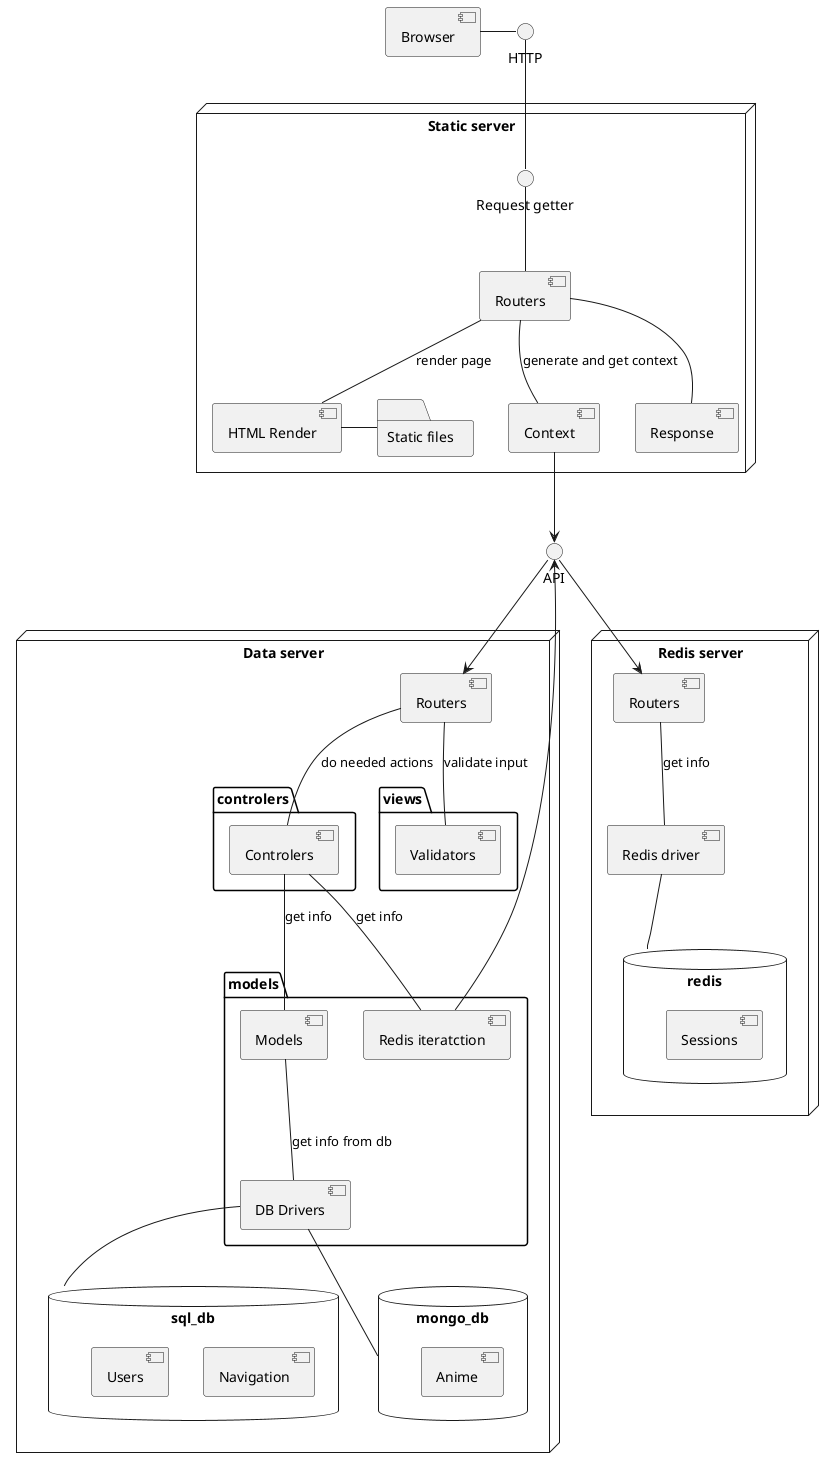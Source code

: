 @startuml component

[Browser]

() API

node "Static server" {
    [Routers] as static_routers
    [Context]
    [Response]
    [HTML Render]
    folder "Static files" as static_files

    () "Request getter" as request_getter

    request_getter -down- static_routers
    static_routers -down- [Context] : generate and get context
    static_routers -down- [Response]
    static_routers -down- [HTML Render] : render page
    [HTML Render] -right- static_files

    [Context] -down-> API
}

node "Data server" {
    package models {
        [DB Drivers]
        [Models]
        [Redis iteratction]
    }

    package controlers {
        [Controlers]
    }

    package views {
        [Validators]
    }

    [Routers] as data_routers

    data_routers -down- [Validators] : validate input
    data_routers -down- [Controlers] : do needed actions
    [Controlers] -down- [Models] : get info
    [Controlers] -down- [Redis iteratction] : get info
    [Models] -down- [DB Drivers] : get info from db
    [DB Drivers] -down- sql_db
    [DB Drivers] -down- mongo_db
    [Redis iteratction] -up-> API
}

node "Redis server" {
    [Routers] as redis_routers
    [Redis driver]

    redis_routers -down- [Redis driver] : get info
    [Redis driver] -down- redis
}

database "SQL" as sql_db {
    [Navigation]
    [Users]
}

database "MongoDB" as mongo_db {
    [Anime]
}

database "Redis" as redis {
    [Sessions]
}


Browser -right- HTTP
HTTP -down- request_getter

API -down-> data_routers
API -down-> redis_routers

@enduml